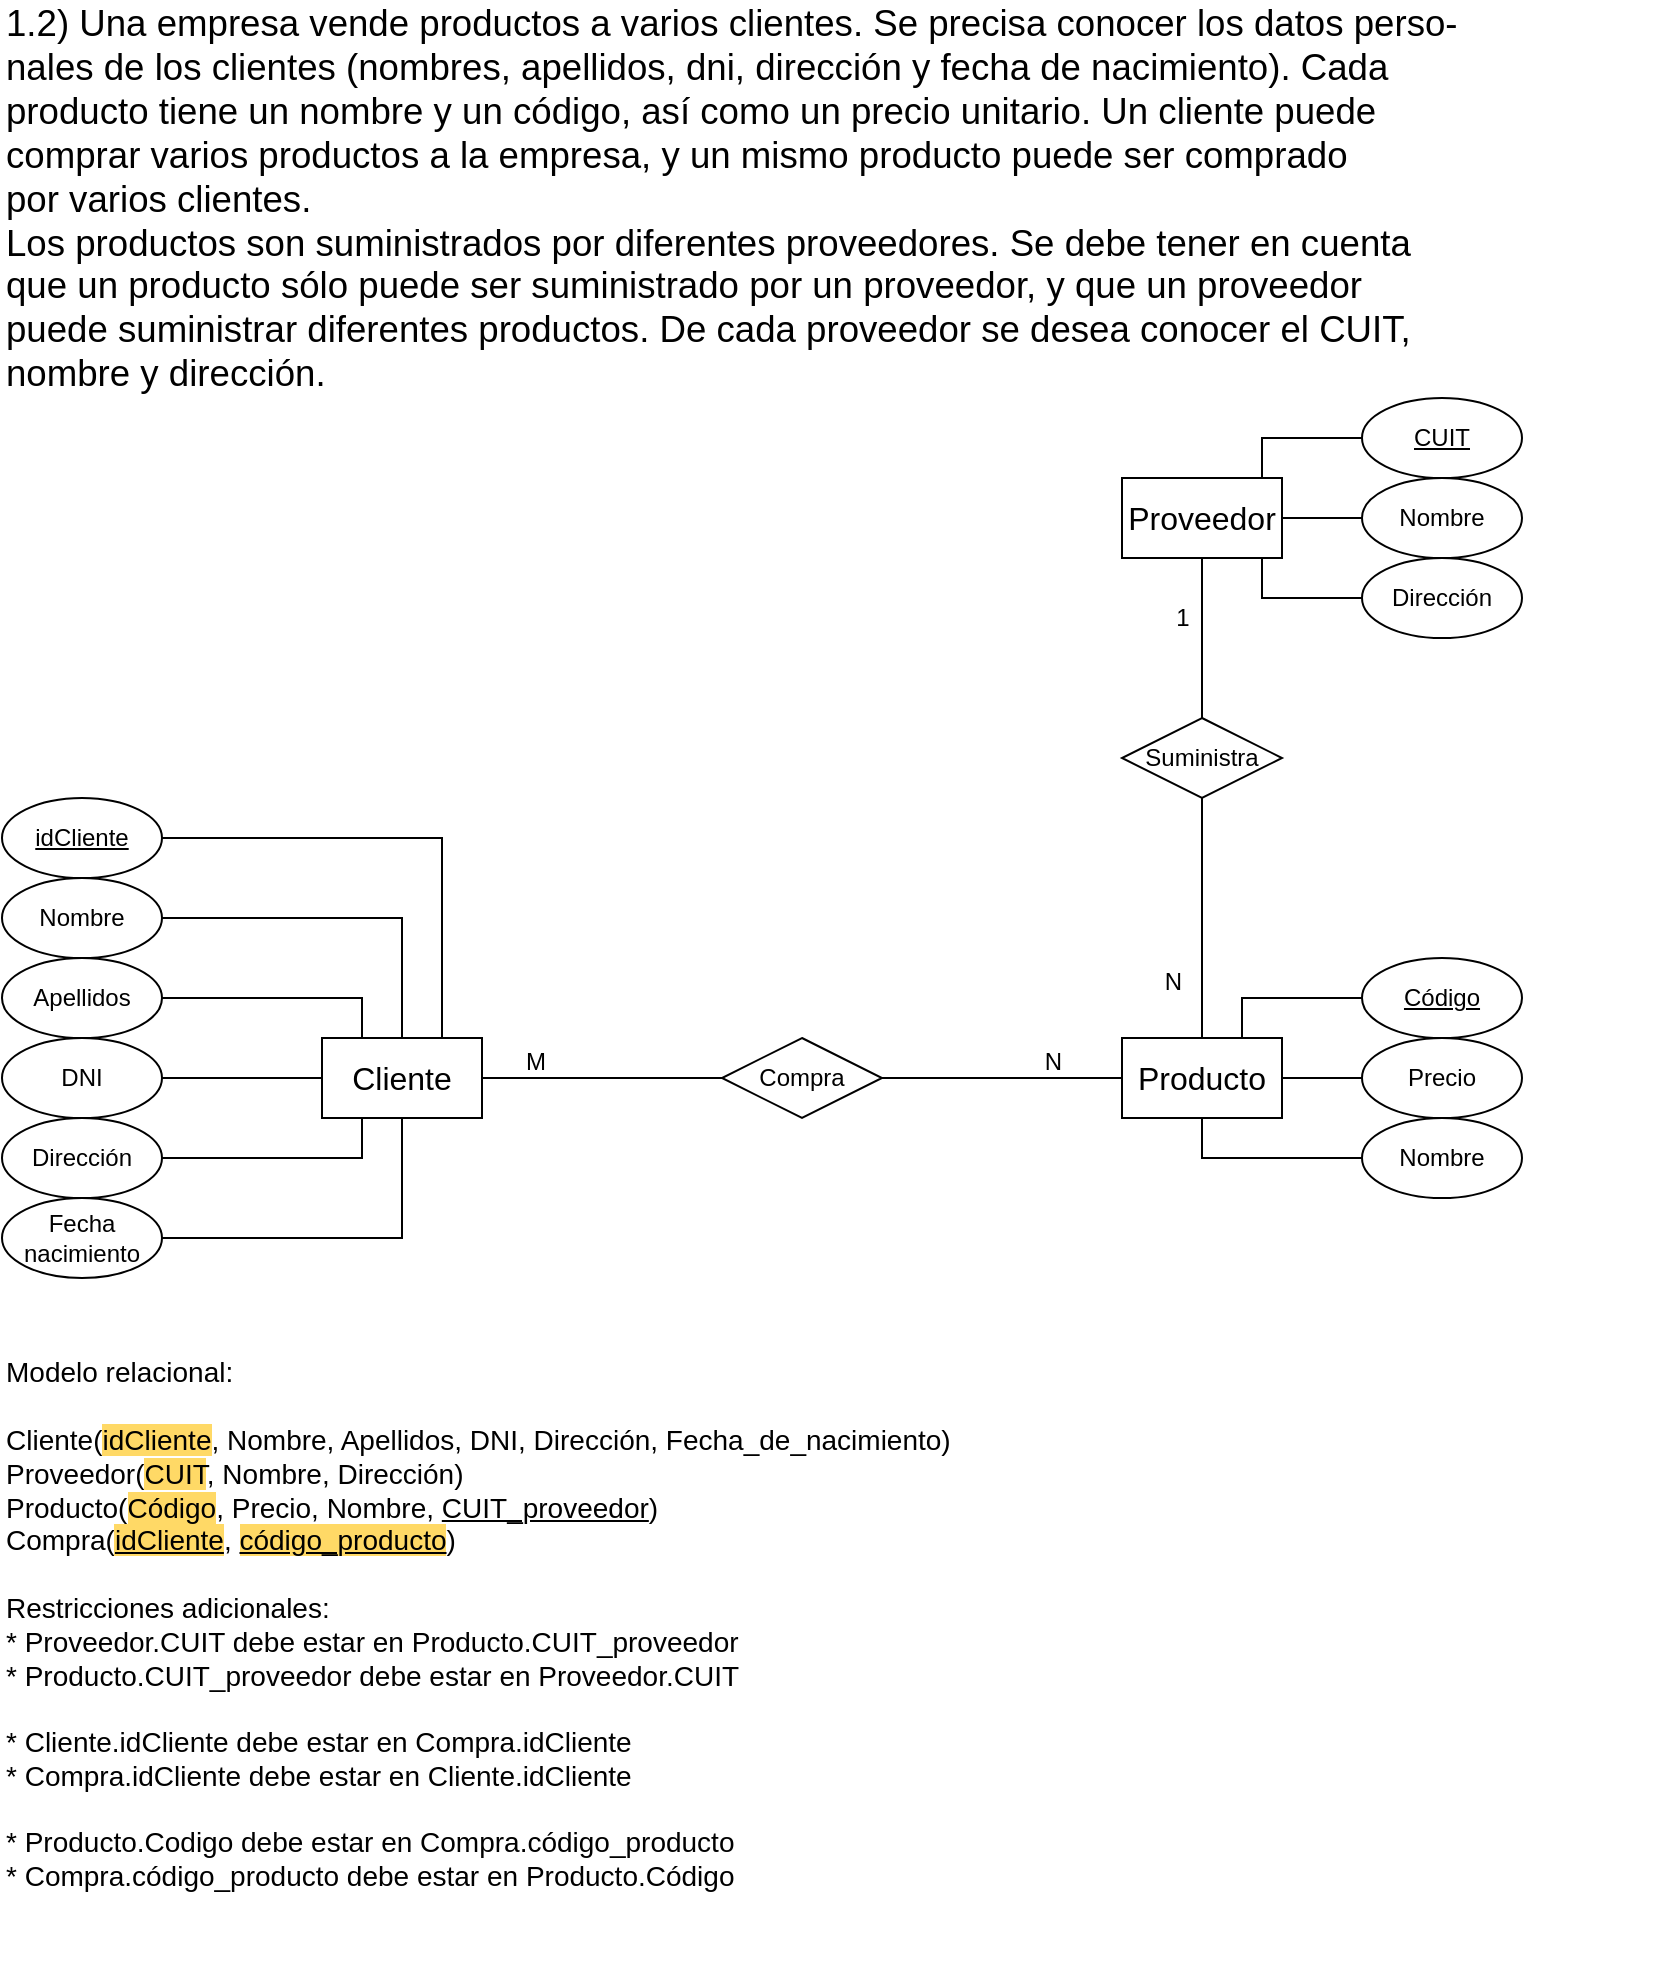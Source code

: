 <mxfile version="17.4.5" type="github">
  <diagram id="nALbFPgCgMVj_nM-MwVf" name="Page-1">
    <mxGraphModel dx="1052" dy="532" grid="1" gridSize="10" guides="1" tooltips="1" connect="1" arrows="1" fold="1" page="1" pageScale="1" pageWidth="850" pageHeight="1100" math="0" shadow="0">
      <root>
        <mxCell id="0" />
        <mxCell id="1" parent="0" />
        <mxCell id="wUgw2yBdjPY-ENgzMGJ1-1" value="&lt;div align=&quot;left&quot;&gt;&lt;span style=&quot;left: 185.31px ; top: 783.44px ; font-size: 18.327px ; font-family: sans-serif ; transform: scalex(1.022)&quot; dir=&quot;ltr&quot;&gt;1.2) Una empresa vende productos a varios clientes. Se precisa conocer los datos perso-&lt;/span&gt;&lt;br&gt;&lt;span style=&quot;left: 185.31px ; top: 809.997px ; font-size: 18.327px ; font-family: sans-serif ; transform: scalex(1.01)&quot; dir=&quot;ltr&quot;&gt;nales de los clientes (nombres, apellidos, dni, dirección y fecha de nacimiento). Cada&lt;/span&gt;&lt;br&gt;&lt;span style=&quot;left: 185.31px ; top: 836.552px ; font-size: 18.327px ; font-family: sans-serif ; transform: scalex(1.014)&quot; dir=&quot;ltr&quot;&gt;producto tiene un nombre y un código, así como un precio unitario. Un cliente puede&lt;/span&gt;&lt;br&gt;&lt;span style=&quot;left: 185.31px ; top: 863.109px ; font-size: 18.327px ; font-family: sans-serif ; transform: scalex(1.038)&quot; dir=&quot;ltr&quot;&gt;comprar varios productos a la empresa, y un mismo producto puede ser comprado&lt;/span&gt;&lt;br&gt;&lt;span style=&quot;left: 185.31px ; top: 889.666px ; font-size: 18.327px ; font-family: sans-serif ; transform: scalex(1.017)&quot; dir=&quot;ltr&quot;&gt;por varios clientes.&lt;/span&gt;&lt;br&gt;&lt;span style=&quot;left: 185.31px ; top: 916.221px ; font-size: 18.327px ; font-family: sans-serif ; transform: scalex(0.997)&quot; dir=&quot;ltr&quot;&gt;Los productos son suministrados por diferentes proveedores. Se debe tener en cuenta&lt;/span&gt;&lt;br&gt;&lt;span style=&quot;left: 185.31px ; top: 942.778px ; font-size: 18.327px ; font-family: sans-serif ; transform: scalex(1.024)&quot; dir=&quot;ltr&quot;&gt;que un producto sólo puede ser suministrado por un proveedor, y que un proveedor&lt;/span&gt;&lt;br&gt;&lt;span style=&quot;left: 185.31px ; top: 969.335px ; font-size: 18.327px ; font-family: sans-serif ; transform: scalex(0.999)&quot; dir=&quot;ltr&quot;&gt;puede suministrar diferentes productos. De cada proveedor se desea conocer el CUIT,&lt;/span&gt;&lt;br&gt;&lt;span style=&quot;left: 185.31px ; top: 995.891px ; font-size: 18.327px ; font-family: sans-serif ; transform: scalex(1.019)&quot; dir=&quot;ltr&quot;&gt;nombre y dirección.&lt;/span&gt;&lt;/div&gt;" style="text;html=1;align=left;verticalAlign=middle;resizable=0;points=[];autosize=1;strokeColor=none;fillColor=none;" vertex="1" parent="1">
          <mxGeometry y="20" width="830" height="160" as="geometry" />
        </mxCell>
        <mxCell id="wUgw2yBdjPY-ENgzMGJ1-30" style="edgeStyle=orthogonalEdgeStyle;rounded=0;orthogonalLoop=1;jettySize=auto;html=1;exitX=1;exitY=0.5;exitDx=0;exitDy=0;entryX=0;entryY=0.5;entryDx=0;entryDy=0;endArrow=none;endFill=0;" edge="1" parent="1" source="wUgw2yBdjPY-ENgzMGJ1-2" target="wUgw2yBdjPY-ENgzMGJ1-29">
          <mxGeometry relative="1" as="geometry" />
        </mxCell>
        <mxCell id="wUgw2yBdjPY-ENgzMGJ1-2" value="Cliente" style="whiteSpace=wrap;html=1;fontSize=16;" vertex="1" parent="1">
          <mxGeometry x="160" y="520" width="80" height="40" as="geometry" />
        </mxCell>
        <mxCell id="wUgw2yBdjPY-ENgzMGJ1-8" style="edgeStyle=orthogonalEdgeStyle;rounded=0;orthogonalLoop=1;jettySize=auto;html=1;exitX=1;exitY=0.5;exitDx=0;exitDy=0;endArrow=none;endFill=0;" edge="1" parent="1" source="wUgw2yBdjPY-ENgzMGJ1-3" target="wUgw2yBdjPY-ENgzMGJ1-2">
          <mxGeometry relative="1" as="geometry" />
        </mxCell>
        <mxCell id="wUgw2yBdjPY-ENgzMGJ1-3" value="Nombre" style="ellipse;whiteSpace=wrap;html=1;align=center;fontSize=12;" vertex="1" parent="1">
          <mxGeometry y="440" width="80" height="40" as="geometry" />
        </mxCell>
        <mxCell id="wUgw2yBdjPY-ENgzMGJ1-9" style="edgeStyle=orthogonalEdgeStyle;rounded=0;orthogonalLoop=1;jettySize=auto;html=1;exitX=1;exitY=0.5;exitDx=0;exitDy=0;entryX=0.25;entryY=0;entryDx=0;entryDy=0;endArrow=none;endFill=0;" edge="1" parent="1" source="wUgw2yBdjPY-ENgzMGJ1-4" target="wUgw2yBdjPY-ENgzMGJ1-2">
          <mxGeometry relative="1" as="geometry" />
        </mxCell>
        <mxCell id="wUgw2yBdjPY-ENgzMGJ1-4" value="Apellidos" style="ellipse;whiteSpace=wrap;html=1;align=center;fontSize=12;" vertex="1" parent="1">
          <mxGeometry y="480" width="80" height="40" as="geometry" />
        </mxCell>
        <mxCell id="wUgw2yBdjPY-ENgzMGJ1-10" style="edgeStyle=orthogonalEdgeStyle;rounded=0;orthogonalLoop=1;jettySize=auto;html=1;exitX=1;exitY=0.5;exitDx=0;exitDy=0;entryX=0;entryY=0.5;entryDx=0;entryDy=0;endArrow=none;endFill=0;" edge="1" parent="1" source="wUgw2yBdjPY-ENgzMGJ1-5" target="wUgw2yBdjPY-ENgzMGJ1-2">
          <mxGeometry relative="1" as="geometry" />
        </mxCell>
        <mxCell id="wUgw2yBdjPY-ENgzMGJ1-5" value="DNI" style="ellipse;whiteSpace=wrap;html=1;align=center;fontSize=12;" vertex="1" parent="1">
          <mxGeometry y="520" width="80" height="40" as="geometry" />
        </mxCell>
        <mxCell id="wUgw2yBdjPY-ENgzMGJ1-11" style="edgeStyle=orthogonalEdgeStyle;rounded=0;orthogonalLoop=1;jettySize=auto;html=1;exitX=1;exitY=0.5;exitDx=0;exitDy=0;entryX=0.25;entryY=1;entryDx=0;entryDy=0;endArrow=none;endFill=0;" edge="1" parent="1" source="wUgw2yBdjPY-ENgzMGJ1-6" target="wUgw2yBdjPY-ENgzMGJ1-2">
          <mxGeometry relative="1" as="geometry" />
        </mxCell>
        <mxCell id="wUgw2yBdjPY-ENgzMGJ1-6" value="Dirección" style="ellipse;whiteSpace=wrap;html=1;align=center;fontSize=12;" vertex="1" parent="1">
          <mxGeometry y="560" width="80" height="40" as="geometry" />
        </mxCell>
        <mxCell id="wUgw2yBdjPY-ENgzMGJ1-12" style="edgeStyle=orthogonalEdgeStyle;rounded=0;orthogonalLoop=1;jettySize=auto;html=1;entryX=0.5;entryY=1;entryDx=0;entryDy=0;endArrow=none;endFill=0;" edge="1" parent="1" source="wUgw2yBdjPY-ENgzMGJ1-7" target="wUgw2yBdjPY-ENgzMGJ1-2">
          <mxGeometry relative="1" as="geometry" />
        </mxCell>
        <mxCell id="wUgw2yBdjPY-ENgzMGJ1-7" value="Fecha nacimiento" style="ellipse;whiteSpace=wrap;html=1;align=center;fontSize=12;" vertex="1" parent="1">
          <mxGeometry y="600" width="80" height="40" as="geometry" />
        </mxCell>
        <mxCell id="wUgw2yBdjPY-ENgzMGJ1-14" style="edgeStyle=orthogonalEdgeStyle;rounded=0;orthogonalLoop=1;jettySize=auto;html=1;entryX=0.75;entryY=0;entryDx=0;entryDy=0;endArrow=none;endFill=0;" edge="1" parent="1" source="wUgw2yBdjPY-ENgzMGJ1-13" target="wUgw2yBdjPY-ENgzMGJ1-2">
          <mxGeometry relative="1" as="geometry" />
        </mxCell>
        <mxCell id="wUgw2yBdjPY-ENgzMGJ1-13" value="&lt;u&gt;idCliente&lt;/u&gt;" style="ellipse;whiteSpace=wrap;html=1;align=center;fontSize=12;" vertex="1" parent="1">
          <mxGeometry y="400" width="80" height="40" as="geometry" />
        </mxCell>
        <mxCell id="wUgw2yBdjPY-ENgzMGJ1-15" value="Producto" style="whiteSpace=wrap;html=1;fontSize=16;" vertex="1" parent="1">
          <mxGeometry x="560" y="520" width="80" height="40" as="geometry" />
        </mxCell>
        <mxCell id="wUgw2yBdjPY-ENgzMGJ1-21" style="edgeStyle=orthogonalEdgeStyle;rounded=0;orthogonalLoop=1;jettySize=auto;html=1;endArrow=none;endFill=0;" edge="1" parent="1" source="wUgw2yBdjPY-ENgzMGJ1-16">
          <mxGeometry relative="1" as="geometry">
            <mxPoint x="600" y="560" as="targetPoint" />
            <Array as="points">
              <mxPoint x="600" y="580" />
            </Array>
          </mxGeometry>
        </mxCell>
        <mxCell id="wUgw2yBdjPY-ENgzMGJ1-16" value="Nombre" style="ellipse;whiteSpace=wrap;html=1;align=center;fontSize=12;" vertex="1" parent="1">
          <mxGeometry x="680" y="560" width="80" height="40" as="geometry" />
        </mxCell>
        <mxCell id="wUgw2yBdjPY-ENgzMGJ1-20" style="edgeStyle=orthogonalEdgeStyle;rounded=0;orthogonalLoop=1;jettySize=auto;html=1;exitX=0;exitY=0.5;exitDx=0;exitDy=0;entryX=0.75;entryY=0;entryDx=0;entryDy=0;endArrow=none;endFill=0;" edge="1" parent="1" source="wUgw2yBdjPY-ENgzMGJ1-17" target="wUgw2yBdjPY-ENgzMGJ1-15">
          <mxGeometry relative="1" as="geometry" />
        </mxCell>
        <mxCell id="wUgw2yBdjPY-ENgzMGJ1-17" value="&lt;u&gt;Código&lt;/u&gt;" style="ellipse;whiteSpace=wrap;html=1;align=center;fontSize=12;" vertex="1" parent="1">
          <mxGeometry x="680" y="480" width="80" height="40" as="geometry" />
        </mxCell>
        <mxCell id="wUgw2yBdjPY-ENgzMGJ1-19" style="edgeStyle=orthogonalEdgeStyle;rounded=0;orthogonalLoop=1;jettySize=auto;html=1;endArrow=none;endFill=0;" edge="1" parent="1" source="wUgw2yBdjPY-ENgzMGJ1-18" target="wUgw2yBdjPY-ENgzMGJ1-15">
          <mxGeometry relative="1" as="geometry" />
        </mxCell>
        <mxCell id="wUgw2yBdjPY-ENgzMGJ1-18" value="Precio" style="ellipse;whiteSpace=wrap;html=1;align=center;fontSize=12;" vertex="1" parent="1">
          <mxGeometry x="680" y="520" width="80" height="40" as="geometry" />
        </mxCell>
        <mxCell id="wUgw2yBdjPY-ENgzMGJ1-22" value="Proveedor" style="whiteSpace=wrap;html=1;fontSize=16;" vertex="1" parent="1">
          <mxGeometry x="560" y="240" width="80" height="40" as="geometry" />
        </mxCell>
        <mxCell id="wUgw2yBdjPY-ENgzMGJ1-27" style="edgeStyle=orthogonalEdgeStyle;rounded=0;orthogonalLoop=1;jettySize=auto;html=1;exitX=0;exitY=0.5;exitDx=0;exitDy=0;endArrow=none;endFill=0;" edge="1" parent="1" source="wUgw2yBdjPY-ENgzMGJ1-23">
          <mxGeometry relative="1" as="geometry">
            <mxPoint x="630" y="240" as="targetPoint" />
            <Array as="points">
              <mxPoint x="630" y="220" />
            </Array>
          </mxGeometry>
        </mxCell>
        <mxCell id="wUgw2yBdjPY-ENgzMGJ1-23" value="&lt;u&gt;CUIT&lt;/u&gt;" style="ellipse;whiteSpace=wrap;html=1;align=center;fontSize=12;" vertex="1" parent="1">
          <mxGeometry x="680" y="200" width="80" height="40" as="geometry" />
        </mxCell>
        <mxCell id="wUgw2yBdjPY-ENgzMGJ1-24" value="Nombre" style="ellipse;whiteSpace=wrap;html=1;align=center;fontSize=12;" vertex="1" parent="1">
          <mxGeometry x="680" y="240" width="80" height="40" as="geometry" />
        </mxCell>
        <mxCell id="wUgw2yBdjPY-ENgzMGJ1-25" value="" style="edgeStyle=orthogonalEdgeStyle;rounded=0;orthogonalLoop=1;jettySize=auto;html=1;endArrow=none;endFill=0;" edge="1" parent="1" source="wUgw2yBdjPY-ENgzMGJ1-22" target="wUgw2yBdjPY-ENgzMGJ1-24">
          <mxGeometry relative="1" as="geometry" />
        </mxCell>
        <mxCell id="wUgw2yBdjPY-ENgzMGJ1-28" style="edgeStyle=orthogonalEdgeStyle;rounded=0;orthogonalLoop=1;jettySize=auto;html=1;exitX=0;exitY=0.5;exitDx=0;exitDy=0;endArrow=none;endFill=0;entryX=0.875;entryY=0.991;entryDx=0;entryDy=0;entryPerimeter=0;" edge="1" parent="1" source="wUgw2yBdjPY-ENgzMGJ1-26" target="wUgw2yBdjPY-ENgzMGJ1-22">
          <mxGeometry relative="1" as="geometry">
            <mxPoint x="630" y="281" as="targetPoint" />
            <Array as="points">
              <mxPoint x="630" y="300" />
            </Array>
          </mxGeometry>
        </mxCell>
        <mxCell id="wUgw2yBdjPY-ENgzMGJ1-26" value="Dirección" style="ellipse;whiteSpace=wrap;html=1;align=center;fontSize=12;" vertex="1" parent="1">
          <mxGeometry x="680" y="280" width="80" height="40" as="geometry" />
        </mxCell>
        <mxCell id="wUgw2yBdjPY-ENgzMGJ1-31" style="edgeStyle=orthogonalEdgeStyle;rounded=0;orthogonalLoop=1;jettySize=auto;html=1;endArrow=none;endFill=0;" edge="1" parent="1" source="wUgw2yBdjPY-ENgzMGJ1-29" target="wUgw2yBdjPY-ENgzMGJ1-15">
          <mxGeometry relative="1" as="geometry" />
        </mxCell>
        <mxCell id="wUgw2yBdjPY-ENgzMGJ1-29" value="Compra" style="shape=rhombus;perimeter=rhombusPerimeter;whiteSpace=wrap;html=1;align=center;fontSize=12;" vertex="1" parent="1">
          <mxGeometry x="360" y="520" width="80" height="40" as="geometry" />
        </mxCell>
        <mxCell id="wUgw2yBdjPY-ENgzMGJ1-33" value="" style="edgeStyle=orthogonalEdgeStyle;rounded=0;orthogonalLoop=1;jettySize=auto;html=1;endArrow=none;endFill=0;" edge="1" parent="1" source="wUgw2yBdjPY-ENgzMGJ1-32" target="wUgw2yBdjPY-ENgzMGJ1-22">
          <mxGeometry relative="1" as="geometry" />
        </mxCell>
        <mxCell id="wUgw2yBdjPY-ENgzMGJ1-34" style="edgeStyle=orthogonalEdgeStyle;rounded=0;orthogonalLoop=1;jettySize=auto;html=1;exitX=0.5;exitY=1;exitDx=0;exitDy=0;entryX=0.5;entryY=0;entryDx=0;entryDy=0;endArrow=none;endFill=0;" edge="1" parent="1" source="wUgw2yBdjPY-ENgzMGJ1-32" target="wUgw2yBdjPY-ENgzMGJ1-15">
          <mxGeometry relative="1" as="geometry" />
        </mxCell>
        <mxCell id="wUgw2yBdjPY-ENgzMGJ1-32" value="Suministra" style="shape=rhombus;perimeter=rhombusPerimeter;whiteSpace=wrap;html=1;align=center;fontSize=12;" vertex="1" parent="1">
          <mxGeometry x="560" y="360" width="80" height="40" as="geometry" />
        </mxCell>
        <mxCell id="wUgw2yBdjPY-ENgzMGJ1-35" value="N" style="resizable=0;html=1;align=right;verticalAlign=bottom;fontSize=12;" connectable="0" vertex="1" parent="1">
          <mxGeometry x="1" relative="1" as="geometry">
            <mxPoint x="530" y="540" as="offset" />
          </mxGeometry>
        </mxCell>
        <mxCell id="wUgw2yBdjPY-ENgzMGJ1-36" value="M" style="resizable=0;html=1;align=left;verticalAlign=bottom;fontSize=12;" connectable="0" vertex="1" parent="1">
          <mxGeometry x="-1" relative="1" as="geometry">
            <mxPoint x="260" y="540" as="offset" />
          </mxGeometry>
        </mxCell>
        <mxCell id="wUgw2yBdjPY-ENgzMGJ1-37" value="1" style="text;html=1;align=center;verticalAlign=middle;resizable=0;points=[];autosize=1;strokeColor=none;fillColor=none;fontSize=12;" vertex="1" parent="1">
          <mxGeometry x="580" y="300" width="20" height="20" as="geometry" />
        </mxCell>
        <mxCell id="wUgw2yBdjPY-ENgzMGJ1-38" value="N" style="resizable=0;html=1;align=right;verticalAlign=bottom;fontSize=12;" connectable="0" vertex="1" parent="1">
          <mxGeometry x="1" relative="1" as="geometry">
            <mxPoint x="590" y="500" as="offset" />
          </mxGeometry>
        </mxCell>
        <mxCell id="wUgw2yBdjPY-ENgzMGJ1-39" value="&lt;div style=&quot;font-size: 14px&quot; align=&quot;left&quot;&gt;&lt;font style=&quot;font-size: 14px&quot;&gt;Modelo relacional:&lt;/font&gt;&lt;/div&gt;&lt;div style=&quot;font-size: 14px&quot; align=&quot;left&quot;&gt;&lt;font style=&quot;font-size: 14px&quot;&gt;&lt;br&gt;&lt;/font&gt;&lt;/div&gt;&lt;div style=&quot;font-size: 14px&quot; align=&quot;left&quot;&gt;&lt;font style=&quot;font-size: 14px&quot;&gt;Cliente(&lt;span style=&quot;background-color: rgb(255 , 217 , 102)&quot;&gt;idCliente&lt;/span&gt;, Nombre, Apellidos, DNI, Dirección, Fecha_de_nacimiento)&lt;/font&gt;&lt;/div&gt;&lt;div style=&quot;font-size: 14px&quot; align=&quot;left&quot;&gt;&lt;font style=&quot;font-size: 14px&quot;&gt;Proveedor(&lt;span style=&quot;background-color: rgb(255 , 217 , 102)&quot;&gt;CUIT&lt;/span&gt;, Nombre, Dirección)&lt;/font&gt;&lt;/div&gt;&lt;div style=&quot;font-size: 14px&quot; align=&quot;left&quot;&gt;&lt;font style=&quot;font-size: 14px&quot;&gt;Producto(&lt;span style=&quot;background-color: rgb(255 , 217 , 102)&quot;&gt;Código&lt;/span&gt;, Precio, Nombre, &lt;u&gt;CUIT_proveedor&lt;/u&gt;)&lt;br&gt;&lt;/font&gt;&lt;/div&gt;&lt;div style=&quot;font-size: 14px&quot; align=&quot;left&quot;&gt;&lt;font style=&quot;font-size: 14px&quot;&gt;Compra(&lt;span style=&quot;background-color: rgb(255 , 217 , 102)&quot;&gt;&lt;u&gt;idCliente&lt;/u&gt;&lt;/span&gt;, &lt;span style=&quot;background-color: rgb(255 , 217 , 102)&quot;&gt;&lt;u&gt;código_producto&lt;/u&gt;&lt;/span&gt;)&lt;br&gt;&lt;/font&gt;&lt;/div&gt;&lt;div style=&quot;font-size: 14px&quot; align=&quot;left&quot;&gt;&lt;font style=&quot;font-size: 14px&quot;&gt;&lt;br&gt;&lt;/font&gt;&lt;/div&gt;&lt;div style=&quot;font-size: 14px&quot; align=&quot;left&quot;&gt;&lt;font style=&quot;font-size: 14px&quot;&gt;Restricciones adicionales:&lt;br&gt;&lt;/font&gt;&lt;/div&gt;&lt;div style=&quot;font-size: 14px&quot; align=&quot;left&quot;&gt;&lt;font style=&quot;font-size: 14px&quot;&gt;* Proveedor.CUIT debe estar en Producto.CUIT_proveedor&lt;/font&gt;&lt;/div&gt;&lt;div style=&quot;font-size: 14px&quot; align=&quot;left&quot;&gt;&lt;font style=&quot;font-size: 14px&quot;&gt;* Producto.CUIT_proveedor debe estar en Proveedor.CUIT&lt;/font&gt;&lt;/div&gt;&lt;div style=&quot;font-size: 14px&quot; align=&quot;left&quot;&gt;&lt;font style=&quot;font-size: 14px&quot;&gt;&lt;br&gt;&lt;/font&gt;&lt;/div&gt;&lt;div style=&quot;font-size: 14px&quot; align=&quot;left&quot;&gt;&lt;font style=&quot;font-size: 14px&quot;&gt;* Cliente.idCliente debe estar en Compra.idCliente&lt;/font&gt;&lt;/div&gt;&lt;div style=&quot;font-size: 14px&quot; align=&quot;left&quot;&gt;&lt;div style=&quot;font-size: 14px&quot; align=&quot;left&quot;&gt;&lt;font style=&quot;font-size: 14px&quot;&gt;* Compra.idCliente debe estar en Cliente.idCliente&lt;/font&gt;&lt;/div&gt;&lt;div style=&quot;font-size: 14px&quot; align=&quot;left&quot;&gt;&lt;font style=&quot;font-size: 14px&quot;&gt;&lt;br&gt;&lt;/font&gt;&lt;/div&gt;&lt;font style=&quot;font-size: 14px&quot;&gt;&lt;/font&gt;&lt;/div&gt;&lt;div style=&quot;font-size: 14px&quot; align=&quot;left&quot;&gt;&lt;font style=&quot;font-size: 14px&quot;&gt;* Producto.Codigo debe estar en Compra.código_producto&lt;br&gt;&lt;/font&gt;&lt;/div&gt;&lt;div style=&quot;font-size: 14px&quot; align=&quot;left&quot;&gt;&lt;font style=&quot;font-size: 14px&quot;&gt;* Compra.código_producto debe estar en Producto.Código&lt;br&gt;&lt;/font&gt;&lt;/div&gt;&lt;div style=&quot;font-size: 14px&quot; align=&quot;left&quot;&gt;&lt;font style=&quot;font-size: 14px&quot;&gt;&lt;br&gt;&lt;/font&gt;&lt;/div&gt;&lt;div style=&quot;font-size: 14px&quot; align=&quot;left&quot;&gt;&lt;font style=&quot;font-size: 14px&quot;&gt;&lt;br&gt;&lt;/font&gt;&lt;/div&gt;" style="text;html=1;align=left;verticalAlign=middle;resizable=0;points=[];autosize=1;strokeColor=none;fillColor=none;" vertex="1" parent="1">
          <mxGeometry y="700" width="490" height="260" as="geometry" />
        </mxCell>
      </root>
    </mxGraphModel>
  </diagram>
</mxfile>
